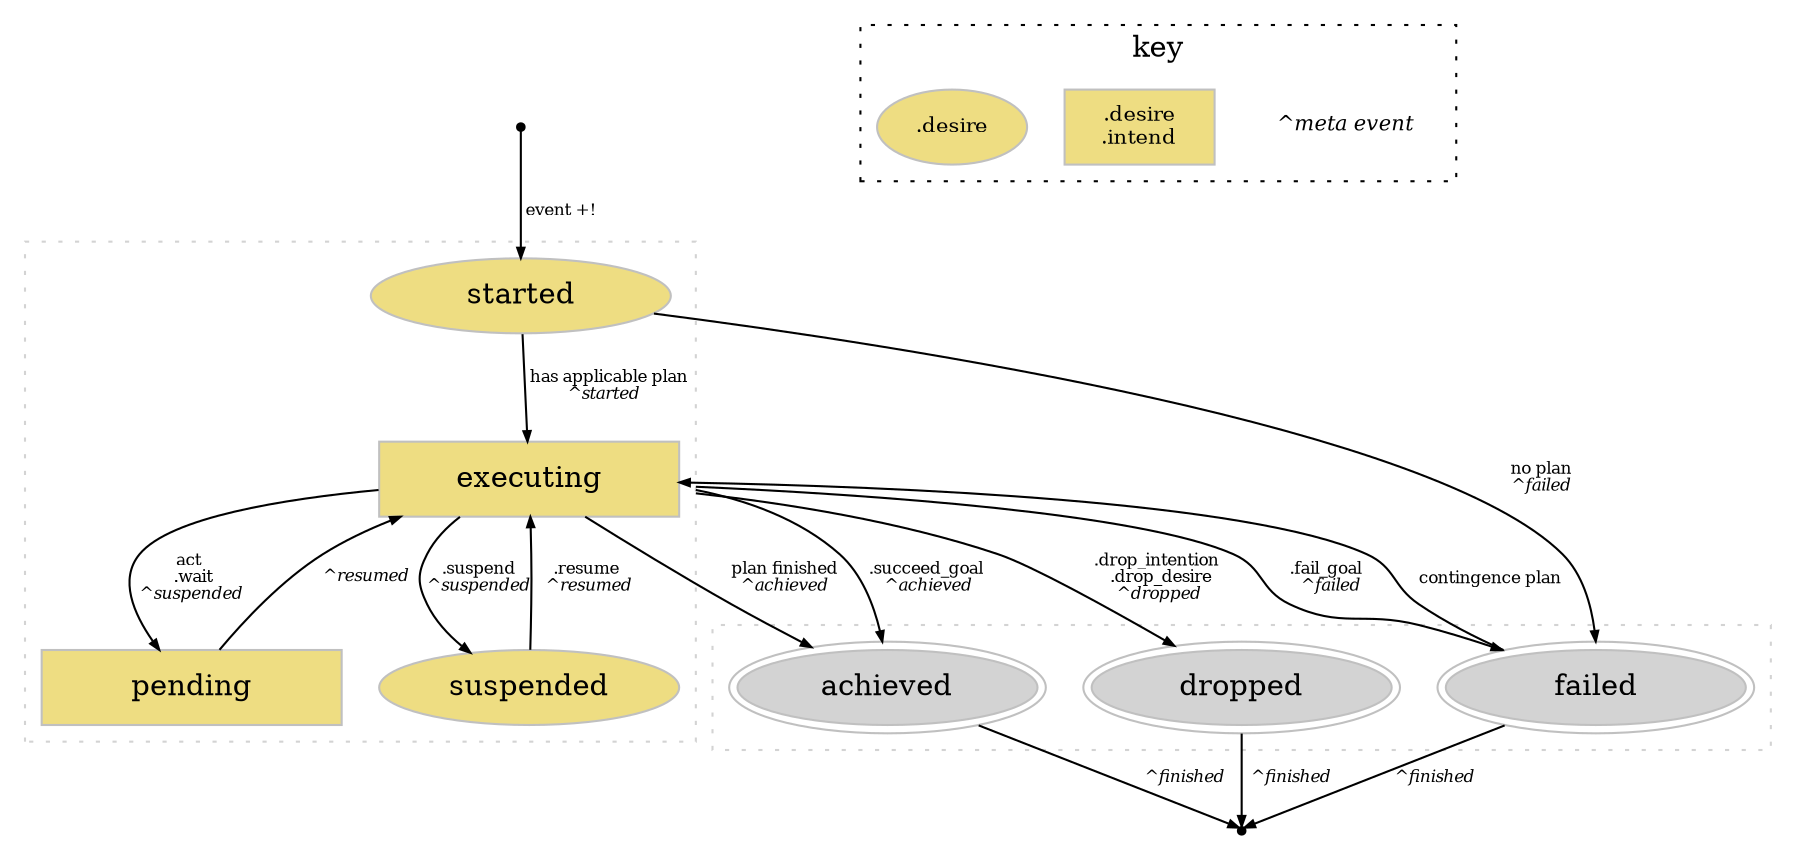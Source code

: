 // dot goal-states.gv -Tpdf -o goal-states.pdf

digraph goal_states {
   node [color=gray];

   compound=true;

   ENTRY[shape=point,color=black,label=""];
   EXIT[shape=point,color=black,label=""];

   subgraph cluster1 {
     shape = rectangle; style=dotted; color=lightgrey;
     node [shape=oval,style=filled,color=gray, fillcolor="lightgoldenrod", fixedsize=shape,width=2];
     C [label="started"];

     S [label="suspended"];

     node [shape=rectangle,style="filled",fillcolor="lightgoldenrod",fixedsize=shape,width=2];
  	 E [label="executing"];
  	 P [label="pending"];

     C->E[label=< has applicable plan<br/><i>^started</i> >,fontsize="8",arrowsize=0.5];

     E->S[label=<.suspend<br/><i>^suspended</i>>,fontsize="8",arrowsize=0.5];
     S->E[label=<  .resume<br/>   <i>^resumed</i>>,fontsize="8",arrowsize=0.5];

     E->P[label=<act <br/> .wait<br/><i>^suspended</i>>,fontsize="8",arrowsize=0.5];
     P->E[label=<<i>^resumed</i>>,fontsize="8",arrowsize=0.5];

   }

   subgraph cluster2 {
     //rankdir=TB;
     //label = "finished"; fontcolor=lightgrey;
     shape = rectangle; style=dotted; color=lightgrey;
     node [shape=oval,fillcolor=lightgrey,color=gray,style=filled,fixedsize=shape,width=2,peripheries=2];
     A [label="achieved"];
     F [label="failed"];
     D [label="dropped"];
   }

	 ENTRY->C[label=" event +!",fontsize="8",arrowsize=0.5];

   C->F[label=<no plan<br/><i>^failed</i>>,fontsize="8",arrowsize=0.5];

   E->A[label=<plan finished<br/><i>^achieved</i>>,fontsize="8",arrowsize=0.5];
   E->D[label=<.drop_intention <br/> .drop_desire<br/><i>^dropped</i>>,fontsize="8",arrowsize=0.5,ltail=cluster1];

   E -> F [label=<.fail_goal <br/> <i>^failed</i>>,fontsize="8",arrowsize=0.5,ltail=cluster1];
   E -> A [label=<.succeed_goal <br/><i>^achieved</i>>,fontsize="8",arrowsize=0.5,ltail=cluster1];

   F -> E [label=<contingence plan>,fontsize="8",arrowsize=0.5];

   {A,F,D} -> EXIT [label=<<i>  ^finished</i>>,fontsize="8",arrowsize=0.5];

   subgraph cluster0 {
      label = "key";
      rankdir=LR; shape = rectangle; style=dotted;
      key4 [label=< <i>^meta event</i> >, shape=plaintext,fontsize="10",];
      key2 [label=".desire\n.intend",shape=rectangle,style=filled,fontsize="10", fillcolor=lightgoldenrod,fixedsize=shape,width=1];
      key1 [label=".desire",   shape=oval,     style=filled,fontsize="10", fillcolor=lightgoldenrod,fixedsize=shape,width=1];
      //key3 [label="finished", shape=oval,     style=filled,fontsize="10", fillcolor=lightgrey,fixedsize=shape,width=1];
   }
}
